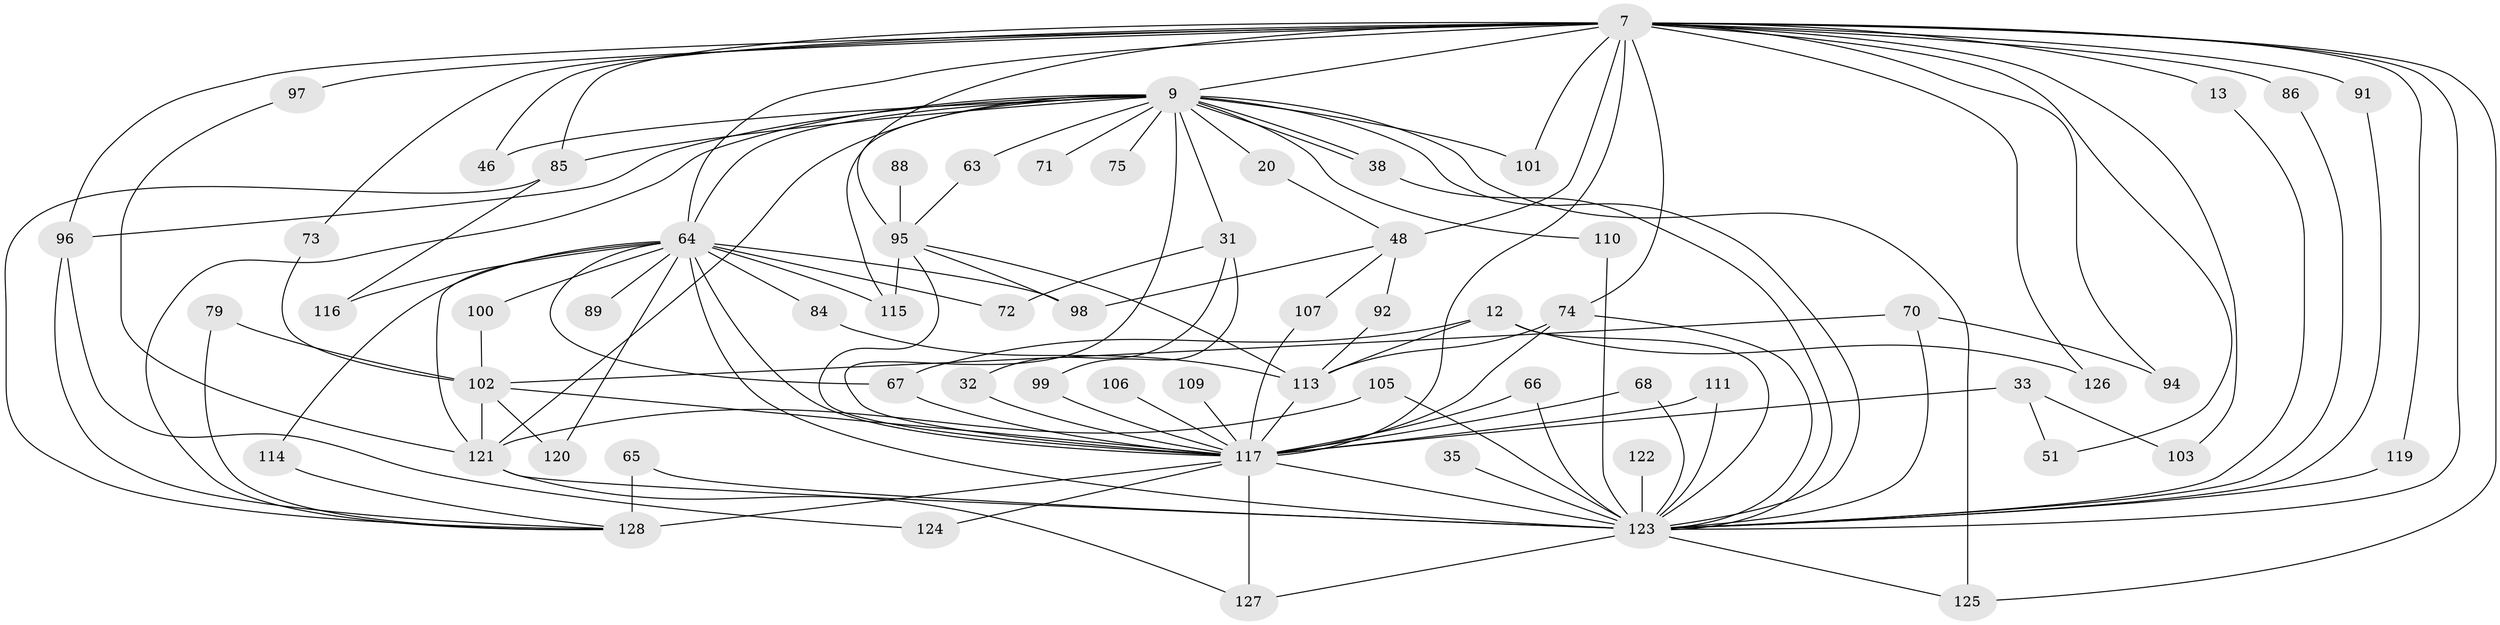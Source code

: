 // original degree distribution, {18: 0.0078125, 16: 0.0078125, 23: 0.0390625, 17: 0.0078125, 24: 0.0078125, 19: 0.0078125, 3: 0.2109375, 6: 0.0234375, 2: 0.5234375, 8: 0.03125, 7: 0.0078125, 9: 0.0078125, 10: 0.0078125, 4: 0.0625, 5: 0.046875}
// Generated by graph-tools (version 1.1) at 2025/45/03/09/25 04:45:05]
// undirected, 64 vertices, 128 edges
graph export_dot {
graph [start="1"]
  node [color=gray90,style=filled];
  7 [super="+5"];
  9 [super="+3"];
  12;
  13;
  20;
  31;
  32;
  33 [super="+23"];
  35;
  38;
  46;
  48 [super="+14+15"];
  51;
  63;
  64 [super="+52+4+60"];
  65;
  66;
  67 [super="+61+37"];
  68;
  70;
  71;
  72;
  73;
  74 [super="+30+39"];
  75;
  79;
  84;
  85 [super="+26+24"];
  86;
  88;
  89;
  91;
  92;
  94;
  95 [super="+34+57"];
  96 [super="+76"];
  97;
  98 [super="+81"];
  99;
  100;
  101;
  102 [super="+36+45+62"];
  103;
  105;
  106;
  107;
  109;
  110;
  111;
  113 [super="+16"];
  114;
  115 [super="+78"];
  116;
  117 [super="+29+43+93+10"];
  119 [super="+53"];
  120;
  121 [super="+112"];
  122;
  123 [super="+77+28+118+41"];
  124;
  125 [super="+108"];
  126;
  127 [super="+87"];
  128 [super="+50+54"];
  7 -- 9 [weight=4];
  7 -- 51;
  7 -- 73;
  7 -- 94;
  7 -- 101;
  7 -- 103;
  7 -- 126;
  7 -- 13;
  7 -- 86;
  7 -- 91;
  7 -- 95 [weight=3];
  7 -- 97;
  7 -- 46;
  7 -- 48 [weight=4];
  7 -- 125;
  7 -- 85;
  7 -- 117 [weight=5];
  7 -- 64 [weight=5];
  7 -- 119 [weight=2];
  7 -- 96;
  7 -- 123 [weight=7];
  7 -- 74;
  9 -- 20;
  9 -- 31 [weight=2];
  9 -- 38;
  9 -- 38;
  9 -- 75 [weight=2];
  9 -- 101;
  9 -- 110;
  9 -- 121 [weight=3];
  9 -- 64 [weight=6];
  9 -- 71;
  9 -- 85 [weight=2];
  9 -- 96;
  9 -- 46;
  9 -- 63;
  9 -- 117 [weight=6];
  9 -- 128;
  9 -- 115;
  9 -- 125;
  9 -- 123 [weight=5];
  12 -- 126;
  12 -- 113;
  12 -- 67;
  12 -- 123 [weight=3];
  13 -- 123;
  20 -- 48;
  31 -- 32;
  31 -- 72;
  31 -- 99;
  32 -- 117;
  33 -- 103;
  33 -- 51;
  33 -- 117 [weight=3];
  35 -- 123 [weight=2];
  38 -- 123;
  48 -- 98;
  48 -- 107;
  48 -- 92;
  63 -- 95;
  64 -- 72;
  64 -- 89 [weight=2];
  64 -- 100;
  64 -- 114;
  64 -- 116;
  64 -- 117 [weight=5];
  64 -- 120;
  64 -- 121;
  64 -- 123 [weight=9];
  64 -- 115;
  64 -- 67;
  64 -- 98;
  64 -- 84;
  65 -- 128;
  65 -- 123;
  66 -- 117;
  66 -- 123;
  67 -- 117;
  68 -- 117;
  68 -- 123;
  70 -- 94;
  70 -- 102;
  70 -- 123 [weight=2];
  73 -- 102;
  74 -- 123;
  74 -- 113;
  74 -- 117;
  79 -- 102;
  79 -- 128;
  84 -- 113;
  85 -- 116;
  85 -- 128;
  86 -- 123;
  88 -- 95;
  91 -- 123;
  92 -- 113;
  95 -- 115;
  95 -- 113;
  95 -- 117;
  95 -- 98;
  96 -- 124;
  96 -- 128;
  97 -- 121;
  99 -- 117;
  100 -- 102;
  102 -- 121 [weight=2];
  102 -- 117 [weight=2];
  102 -- 120;
  105 -- 121;
  105 -- 123;
  106 -- 117 [weight=2];
  107 -- 117;
  109 -- 117 [weight=2];
  110 -- 123;
  111 -- 117;
  111 -- 123;
  113 -- 117 [weight=3];
  114 -- 128;
  117 -- 124;
  117 -- 128 [weight=5];
  117 -- 123 [weight=12];
  117 -- 127;
  119 -- 123 [weight=3];
  121 -- 123;
  121 -- 127;
  122 -- 123 [weight=2];
  123 -- 125;
  123 -- 127;
}
